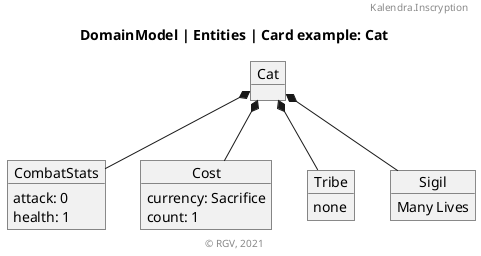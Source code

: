 @startuml
'https://plantuml.com/object-diagram
title DomainModel | Entities | Card example: Cat
header Kalendra.Inscryption
'''''''''''''

object Cat
object CombatStats{
attack: 0
health: 1
}
object Cost{
currency: Sacrifice
count: 1
}
object Tribe{
none
}
object Sigil{
Many Lives
}

Cat *-- CombatStats
Cat *-- Tribe
Cat *-- Cost
Cat *-- Sigil

'''''''''''''
footer © RGV, 2021
@enduml
